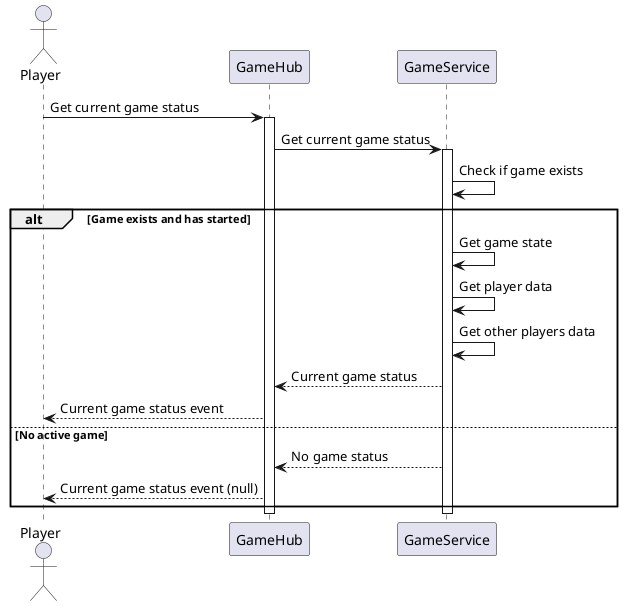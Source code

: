 @startuml CurrentGameStatusFlow

actor "Player" as Player
participant "GameHub" as Hub
participant "GameService" as GameSvc

Player -> Hub: Get current game status
activate Hub
Hub -> GameSvc: Get current game status
activate GameSvc

GameSvc -> GameSvc: Check if game exists
alt Game exists and has started
    GameSvc -> GameSvc: Get game state
    GameSvc -> GameSvc: Get player data
    GameSvc -> GameSvc: Get other players data
    GameSvc --> Hub: Current game status
    Hub --> Player: Current game status event
else No active game
    GameSvc --> Hub: No game status
    Hub --> Player: Current game status event (null)
end

deactivate GameSvc
deactivate Hub

@enduml 